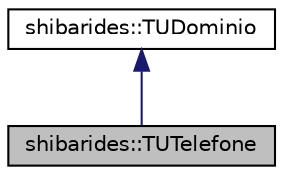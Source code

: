 digraph "shibarides::TUTelefone"
{
  edge [fontname="Helvetica",fontsize="10",labelfontname="Helvetica",labelfontsize="10"];
  node [fontname="Helvetica",fontsize="10",shape=record];
  Node1 [label="shibarides::TUTelefone",height=0.2,width=0.4,color="black", fillcolor="grey75", style="filled", fontcolor="black"];
  Node2 -> Node1 [dir="back",color="midnightblue",fontsize="10",style="solid",fontname="Helvetica"];
  Node2 [label="shibarides::TUDominio",height=0.2,width=0.4,color="black", fillcolor="white", style="filled",URL="$classshibarides_1_1TUDominio.html"];
}
